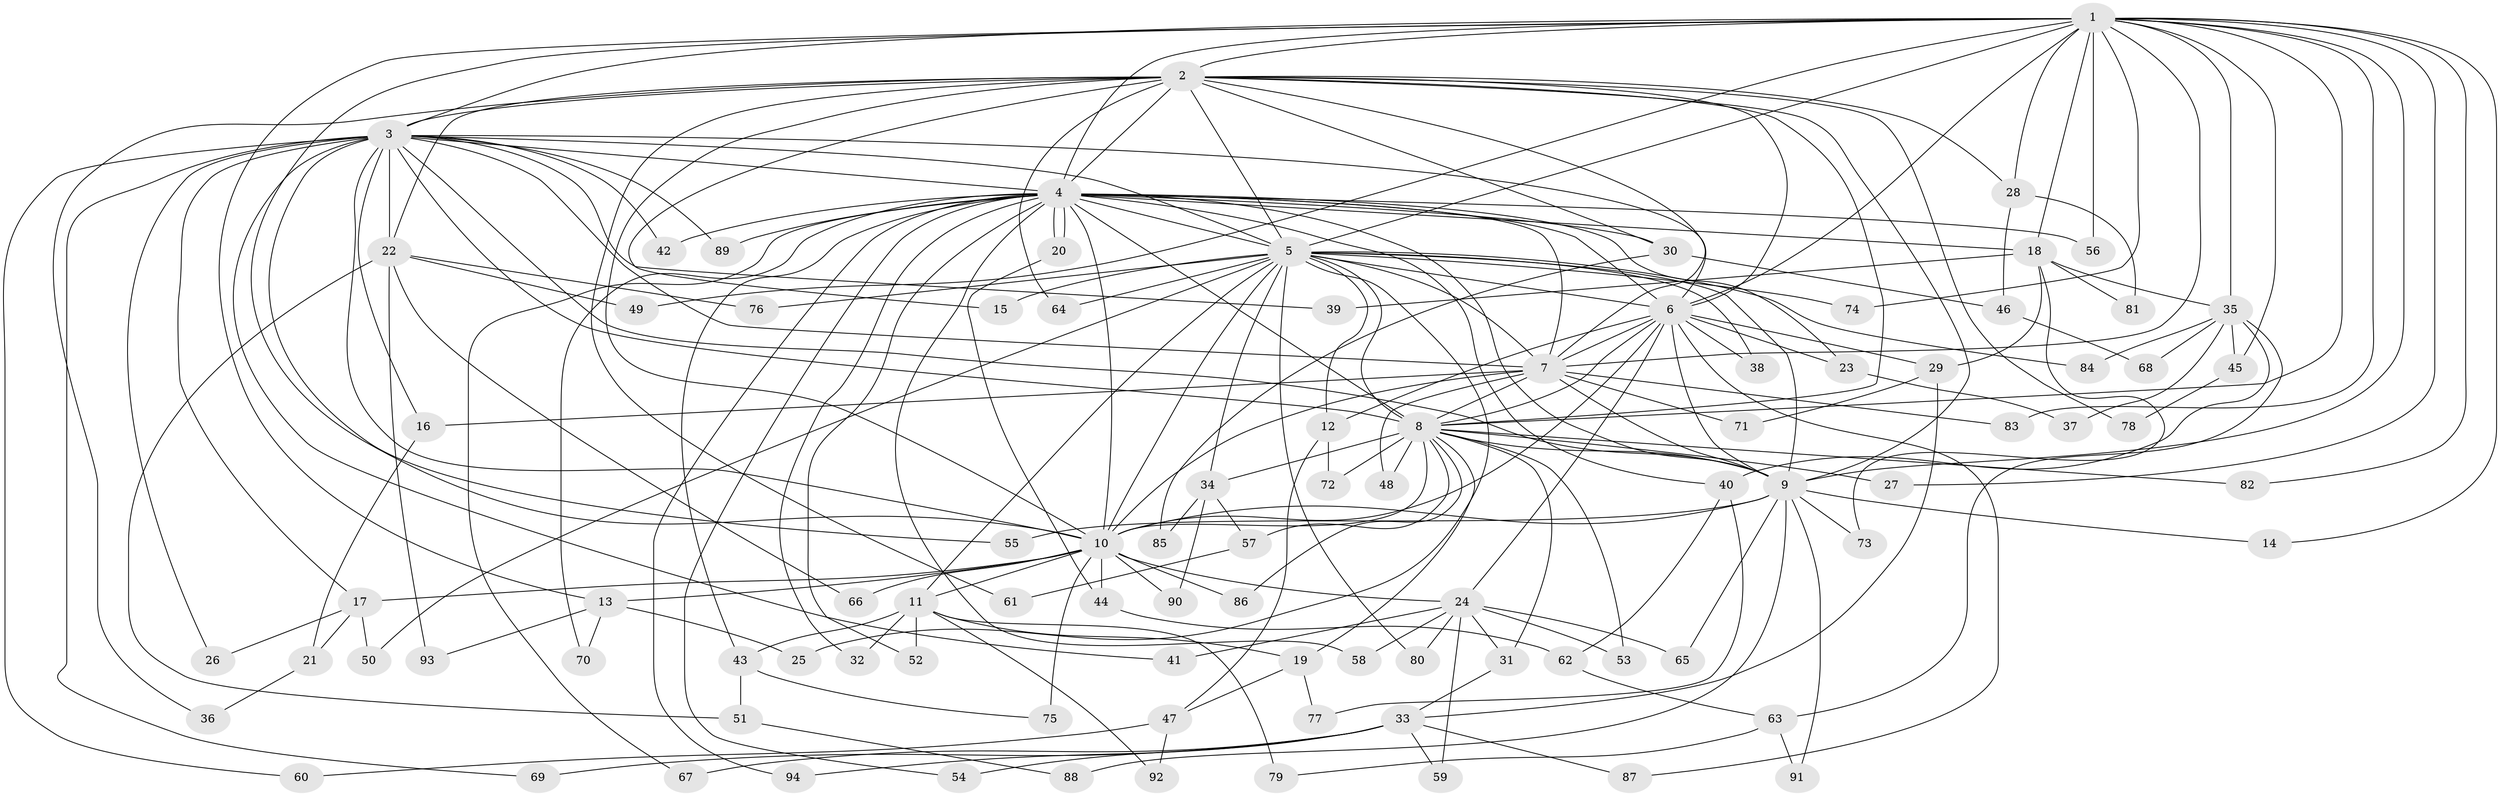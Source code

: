 // Generated by graph-tools (version 1.1) at 2025/49/03/09/25 03:49:35]
// undirected, 94 vertices, 213 edges
graph export_dot {
graph [start="1"]
  node [color=gray90,style=filled];
  1;
  2;
  3;
  4;
  5;
  6;
  7;
  8;
  9;
  10;
  11;
  12;
  13;
  14;
  15;
  16;
  17;
  18;
  19;
  20;
  21;
  22;
  23;
  24;
  25;
  26;
  27;
  28;
  29;
  30;
  31;
  32;
  33;
  34;
  35;
  36;
  37;
  38;
  39;
  40;
  41;
  42;
  43;
  44;
  45;
  46;
  47;
  48;
  49;
  50;
  51;
  52;
  53;
  54;
  55;
  56;
  57;
  58;
  59;
  60;
  61;
  62;
  63;
  64;
  65;
  66;
  67;
  68;
  69;
  70;
  71;
  72;
  73;
  74;
  75;
  76;
  77;
  78;
  79;
  80;
  81;
  82;
  83;
  84;
  85;
  86;
  87;
  88;
  89;
  90;
  91;
  92;
  93;
  94;
  1 -- 2;
  1 -- 3;
  1 -- 4;
  1 -- 5;
  1 -- 6;
  1 -- 7;
  1 -- 8;
  1 -- 9;
  1 -- 10;
  1 -- 13;
  1 -- 14;
  1 -- 18;
  1 -- 27;
  1 -- 28;
  1 -- 35;
  1 -- 45;
  1 -- 49;
  1 -- 56;
  1 -- 74;
  1 -- 82;
  1 -- 83;
  2 -- 3;
  2 -- 4;
  2 -- 5;
  2 -- 6;
  2 -- 7;
  2 -- 8;
  2 -- 9;
  2 -- 10;
  2 -- 15;
  2 -- 22;
  2 -- 28;
  2 -- 30;
  2 -- 36;
  2 -- 61;
  2 -- 64;
  2 -- 78;
  3 -- 4;
  3 -- 5;
  3 -- 6;
  3 -- 7;
  3 -- 8;
  3 -- 9;
  3 -- 10;
  3 -- 16;
  3 -- 17;
  3 -- 22;
  3 -- 26;
  3 -- 39;
  3 -- 41;
  3 -- 42;
  3 -- 55;
  3 -- 60;
  3 -- 69;
  3 -- 89;
  4 -- 5;
  4 -- 6;
  4 -- 7;
  4 -- 8;
  4 -- 9;
  4 -- 10;
  4 -- 18;
  4 -- 20;
  4 -- 20;
  4 -- 23;
  4 -- 30;
  4 -- 32;
  4 -- 40;
  4 -- 42;
  4 -- 43;
  4 -- 52;
  4 -- 54;
  4 -- 56;
  4 -- 58;
  4 -- 67;
  4 -- 70;
  4 -- 89;
  4 -- 94;
  5 -- 6;
  5 -- 7;
  5 -- 8;
  5 -- 9;
  5 -- 10;
  5 -- 11;
  5 -- 12;
  5 -- 15;
  5 -- 25;
  5 -- 34;
  5 -- 38;
  5 -- 50;
  5 -- 64;
  5 -- 74;
  5 -- 76;
  5 -- 80;
  5 -- 84;
  6 -- 7;
  6 -- 8;
  6 -- 9;
  6 -- 10;
  6 -- 12;
  6 -- 23;
  6 -- 24;
  6 -- 29;
  6 -- 38;
  6 -- 87;
  7 -- 8;
  7 -- 9;
  7 -- 10;
  7 -- 16;
  7 -- 48;
  7 -- 71;
  7 -- 83;
  8 -- 9;
  8 -- 10;
  8 -- 19;
  8 -- 27;
  8 -- 31;
  8 -- 34;
  8 -- 48;
  8 -- 53;
  8 -- 57;
  8 -- 72;
  8 -- 82;
  8 -- 86;
  9 -- 10;
  9 -- 14;
  9 -- 55;
  9 -- 65;
  9 -- 73;
  9 -- 88;
  9 -- 91;
  10 -- 11;
  10 -- 13;
  10 -- 17;
  10 -- 24;
  10 -- 44;
  10 -- 66;
  10 -- 75;
  10 -- 86;
  10 -- 90;
  11 -- 19;
  11 -- 32;
  11 -- 43;
  11 -- 52;
  11 -- 79;
  11 -- 92;
  12 -- 47;
  12 -- 72;
  13 -- 25;
  13 -- 70;
  13 -- 93;
  16 -- 21;
  17 -- 21;
  17 -- 26;
  17 -- 50;
  18 -- 29;
  18 -- 35;
  18 -- 39;
  18 -- 73;
  18 -- 81;
  19 -- 47;
  19 -- 77;
  20 -- 44;
  21 -- 36;
  22 -- 49;
  22 -- 51;
  22 -- 66;
  22 -- 76;
  22 -- 93;
  23 -- 37;
  24 -- 31;
  24 -- 41;
  24 -- 53;
  24 -- 58;
  24 -- 59;
  24 -- 65;
  24 -- 80;
  28 -- 46;
  28 -- 81;
  29 -- 33;
  29 -- 71;
  30 -- 46;
  30 -- 85;
  31 -- 33;
  33 -- 54;
  33 -- 59;
  33 -- 67;
  33 -- 69;
  33 -- 87;
  33 -- 94;
  34 -- 57;
  34 -- 85;
  34 -- 90;
  35 -- 37;
  35 -- 40;
  35 -- 45;
  35 -- 63;
  35 -- 68;
  35 -- 84;
  40 -- 62;
  40 -- 77;
  43 -- 51;
  43 -- 75;
  44 -- 62;
  45 -- 78;
  46 -- 68;
  47 -- 60;
  47 -- 92;
  51 -- 88;
  57 -- 61;
  62 -- 63;
  63 -- 79;
  63 -- 91;
}

